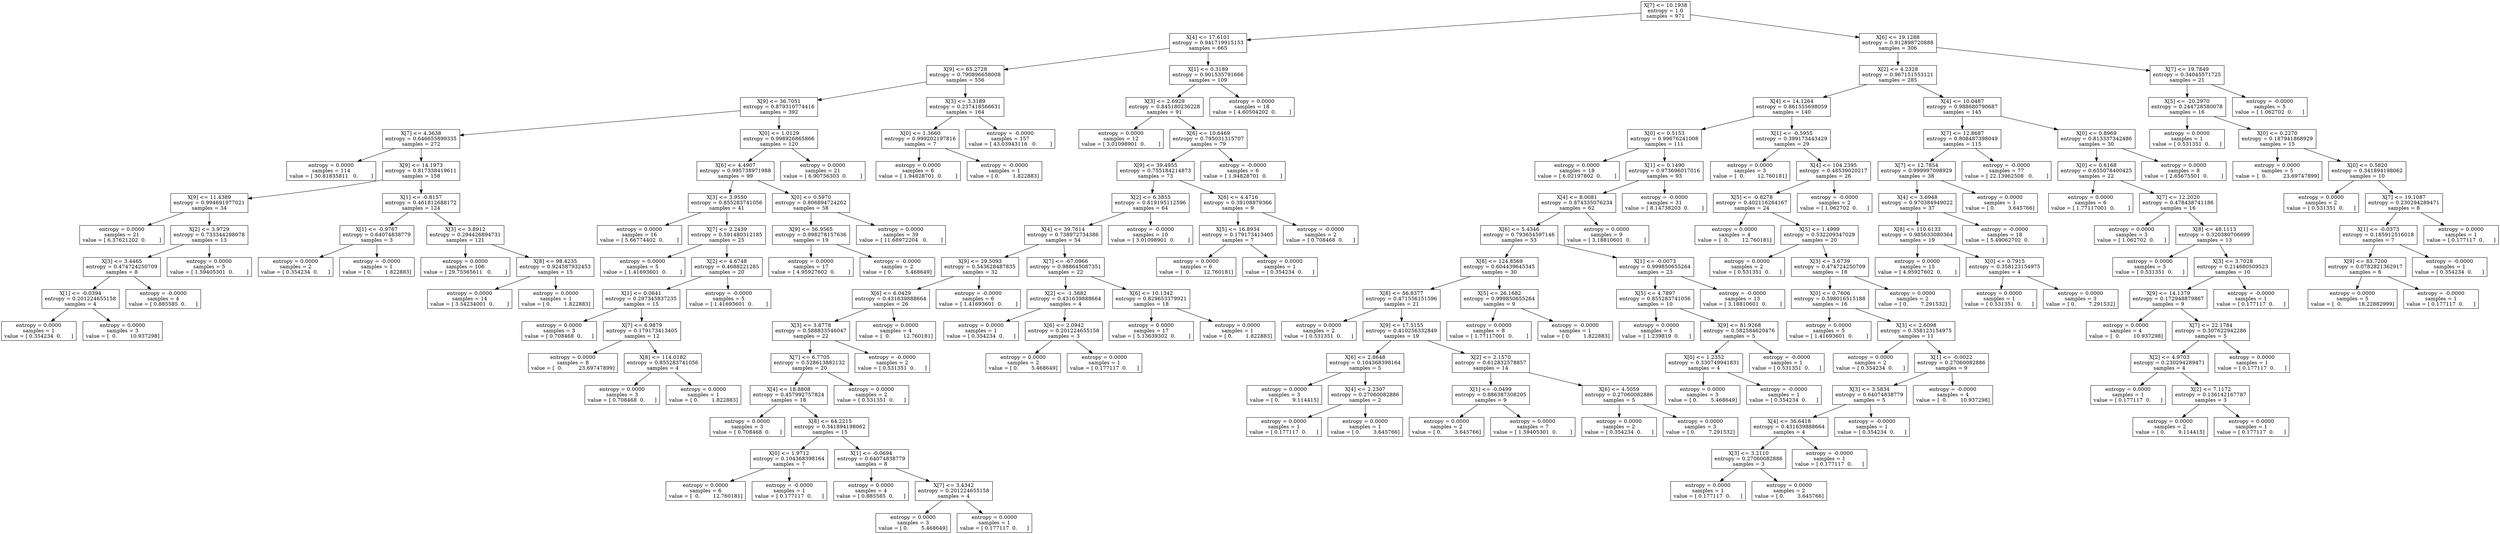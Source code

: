 digraph Tree {
0 [label="X[7] <= 10.1938\nentropy = 1.0\nsamples = 971", shape="box"] ;
1 [label="X[4] <= 17.6101\nentropy = 0.941719915153\nsamples = 665", shape="box"] ;
0 -> 1 ;
2 [label="X[9] <= 65.2728\nentropy = 0.790896658008\nsamples = 556", shape="box"] ;
1 -> 2 ;
3 [label="X[9] <= 36.7051\nentropy = 0.879310774416\nsamples = 392", shape="box"] ;
2 -> 3 ;
4 [label="X[7] <= 4.3638\nentropy = 0.646655899335\nsamples = 272", shape="box"] ;
3 -> 4 ;
5 [label="entropy = 0.0000\nsamples = 114\nvalue = [ 30.81835811   0.        ]", shape="box"] ;
4 -> 5 ;
6 [label="X[9] <= 14.1973\nentropy = 0.817338419611\nsamples = 158", shape="box"] ;
4 -> 6 ;
7 [label="X[9] <= 11.4389\nentropy = 0.994691977021\nsamples = 34", shape="box"] ;
6 -> 7 ;
8 [label="entropy = 0.0000\nsamples = 21\nvalue = [ 6.37621202  0.        ]", shape="box"] ;
7 -> 8 ;
9 [label="X[2] <= 3.9729\nentropy = 0.733344298078\nsamples = 13", shape="box"] ;
7 -> 9 ;
10 [label="X[3] <= 3.4465\nentropy = 0.474724250709\nsamples = 8", shape="box"] ;
9 -> 10 ;
11 [label="X[1] <= -0.0394\nentropy = 0.201224655158\nsamples = 4", shape="box"] ;
10 -> 11 ;
12 [label="entropy = 0.0000\nsamples = 1\nvalue = [ 0.354234  0.      ]", shape="box"] ;
11 -> 12 ;
13 [label="entropy = 0.0000\nsamples = 3\nvalue = [  0.        10.937298]", shape="box"] ;
11 -> 13 ;
14 [label="entropy = -0.0000\nsamples = 4\nvalue = [ 0.885585  0.      ]", shape="box"] ;
10 -> 14 ;
15 [label="entropy = 0.0000\nsamples = 5\nvalue = [ 1.59405301  0.        ]", shape="box"] ;
9 -> 15 ;
16 [label="X[1] <= -0.8157\nentropy = 0.461812688172\nsamples = 124", shape="box"] ;
6 -> 16 ;
17 [label="X[1] <= -0.9767\nentropy = 0.64074838779\nsamples = 3", shape="box"] ;
16 -> 17 ;
18 [label="entropy = 0.0000\nsamples = 2\nvalue = [ 0.354234  0.      ]", shape="box"] ;
17 -> 18 ;
19 [label="entropy = -0.0000\nsamples = 1\nvalue = [ 0.        1.822883]", shape="box"] ;
17 -> 19 ;
20 [label="X[3] <= 3.8912\nentropy = 0.294426894731\nsamples = 121", shape="box"] ;
16 -> 20 ;
21 [label="entropy = 0.0000\nsamples = 106\nvalue = [ 29.75565611   0.        ]", shape="box"] ;
20 -> 21 ;
22 [label="X[8] <= 98.4235\nentropy = 0.924587932453\nsamples = 15", shape="box"] ;
20 -> 22 ;
23 [label="entropy = 0.0000\nsamples = 14\nvalue = [ 3.54234001  0.        ]", shape="box"] ;
22 -> 23 ;
24 [label="entropy = 0.0000\nsamples = 1\nvalue = [ 0.        1.822883]", shape="box"] ;
22 -> 24 ;
25 [label="X[0] <= 1.0129\nentropy = 0.998926865866\nsamples = 120", shape="box"] ;
3 -> 25 ;
26 [label="X[6] <= 4.4907\nentropy = 0.995738971988\nsamples = 99", shape="box"] ;
25 -> 26 ;
27 [label="X[3] <= 3.9550\nentropy = 0.855283741056\nsamples = 41", shape="box"] ;
26 -> 27 ;
28 [label="entropy = 0.0000\nsamples = 16\nvalue = [ 5.66774402  0.        ]", shape="box"] ;
27 -> 28 ;
29 [label="X[7] <= 2.2439\nentropy = 0.591480312185\nsamples = 25", shape="box"] ;
27 -> 29 ;
30 [label="entropy = 0.0000\nsamples = 5\nvalue = [ 1.41693601  0.        ]", shape="box"] ;
29 -> 30 ;
31 [label="X[2] <= 4.6748\nentropy = 0.4688221285\nsamples = 20", shape="box"] ;
29 -> 31 ;
32 [label="X[1] <= 0.0641\nentropy = 0.297345837235\nsamples = 15", shape="box"] ;
31 -> 32 ;
33 [label="entropy = 0.0000\nsamples = 3\nvalue = [ 0.708468  0.      ]", shape="box"] ;
32 -> 33 ;
34 [label="X[7] <= 6.9879\nentropy = 0.179173413405\nsamples = 12", shape="box"] ;
32 -> 34 ;
35 [label="entropy = 0.0000\nsamples = 8\nvalue = [  0.          23.69747899]", shape="box"] ;
34 -> 35 ;
36 [label="X[8] <= 114.0182\nentropy = 0.855283741056\nsamples = 4", shape="box"] ;
34 -> 36 ;
37 [label="entropy = 0.0000\nsamples = 3\nvalue = [ 0.708468  0.      ]", shape="box"] ;
36 -> 37 ;
38 [label="entropy = 0.0000\nsamples = 1\nvalue = [ 0.        1.822883]", shape="box"] ;
36 -> 38 ;
39 [label="entropy = -0.0000\nsamples = 5\nvalue = [ 1.41693601  0.        ]", shape="box"] ;
31 -> 39 ;
40 [label="X[0] <= 0.5970\nentropy = 0.806894724262\nsamples = 58", shape="box"] ;
26 -> 40 ;
41 [label="X[9] <= 56.9565\nentropy = 0.998278157636\nsamples = 19", shape="box"] ;
40 -> 41 ;
42 [label="entropy = 0.0000\nsamples = 17\nvalue = [ 4.95927602  0.        ]", shape="box"] ;
41 -> 42 ;
43 [label="entropy = -0.0000\nsamples = 2\nvalue = [ 0.        5.468649]", shape="box"] ;
41 -> 43 ;
44 [label="entropy = 0.0000\nsamples = 39\nvalue = [ 11.68972204   0.        ]", shape="box"] ;
40 -> 44 ;
45 [label="entropy = 0.0000\nsamples = 21\nvalue = [ 6.90756303  0.        ]", shape="box"] ;
25 -> 45 ;
46 [label="X[3] <= 3.3189\nentropy = 0.237418566631\nsamples = 164", shape="box"] ;
2 -> 46 ;
47 [label="X[0] <= 1.3660\nentropy = 0.999202197816\nsamples = 7", shape="box"] ;
46 -> 47 ;
48 [label="entropy = 0.0000\nsamples = 6\nvalue = [ 1.94828701  0.        ]", shape="box"] ;
47 -> 48 ;
49 [label="entropy = -0.0000\nsamples = 1\nvalue = [ 0.        1.822883]", shape="box"] ;
47 -> 49 ;
50 [label="entropy = -0.0000\nsamples = 157\nvalue = [ 43.03943116   0.        ]", shape="box"] ;
46 -> 50 ;
51 [label="X[1] <= 0.3189\nentropy = 0.901535791666\nsamples = 109", shape="box"] ;
1 -> 51 ;
52 [label="X[3] <= 2.6929\nentropy = 0.845180236228\nsamples = 91", shape="box"] ;
51 -> 52 ;
53 [label="entropy = 0.0000\nsamples = 12\nvalue = [ 3.01098901  0.        ]", shape="box"] ;
52 -> 53 ;
54 [label="X[6] <= 10.6469\nentropy = 0.795031315707\nsamples = 79", shape="box"] ;
52 -> 54 ;
55 [label="X[9] <= 39.4955\nentropy = 0.755184214873\nsamples = 73", shape="box"] ;
54 -> 55 ;
56 [label="X[2] <= 6.3855\nentropy = 0.819195112596\nsamples = 64", shape="box"] ;
55 -> 56 ;
57 [label="X[4] <= 39.7614\nentropy = 0.738972734386\nsamples = 54", shape="box"] ;
56 -> 57 ;
58 [label="X[9] <= 29.5093\nentropy = 0.543628487835\nsamples = 32", shape="box"] ;
57 -> 58 ;
59 [label="X[6] <= 6.0429\nentropy = 0.431639888664\nsamples = 26", shape="box"] ;
58 -> 59 ;
60 [label="X[3] <= 3.8778\nentropy = 0.588833546047\nsamples = 22", shape="box"] ;
59 -> 60 ;
61 [label="X[7] <= 6.7705\nentropy = 0.528613882132\nsamples = 20", shape="box"] ;
60 -> 61 ;
62 [label="X[4] <= 18.8808\nentropy = 0.457992757824\nsamples = 18", shape="box"] ;
61 -> 62 ;
63 [label="entropy = 0.0000\nsamples = 3\nvalue = [ 0.708468  0.      ]", shape="box"] ;
62 -> 63 ;
64 [label="X[8] <= 64.2215\nentropy = 0.341894198062\nsamples = 15", shape="box"] ;
62 -> 64 ;
65 [label="X[0] <= 1.9712\nentropy = 0.104368398164\nsamples = 7", shape="box"] ;
64 -> 65 ;
66 [label="entropy = 0.0000\nsamples = 6\nvalue = [  0.        12.760181]", shape="box"] ;
65 -> 66 ;
67 [label="entropy = -0.0000\nsamples = 1\nvalue = [ 0.177117  0.      ]", shape="box"] ;
65 -> 67 ;
68 [label="X[1] <= -0.0694\nentropy = 0.64074838779\nsamples = 8", shape="box"] ;
64 -> 68 ;
69 [label="entropy = 0.0000\nsamples = 4\nvalue = [ 0.885585  0.      ]", shape="box"] ;
68 -> 69 ;
70 [label="X[7] <= 3.4342\nentropy = 0.201224655158\nsamples = 4", shape="box"] ;
68 -> 70 ;
71 [label="entropy = 0.0000\nsamples = 3\nvalue = [ 0.        5.468649]", shape="box"] ;
70 -> 71 ;
72 [label="entropy = 0.0000\nsamples = 1\nvalue = [ 0.177117  0.      ]", shape="box"] ;
70 -> 72 ;
73 [label="entropy = 0.0000\nsamples = 2\nvalue = [ 0.531351  0.      ]", shape="box"] ;
61 -> 73 ;
74 [label="entropy = -0.0000\nsamples = 2\nvalue = [ 0.531351  0.      ]", shape="box"] ;
60 -> 74 ;
75 [label="entropy = 0.0000\nsamples = 4\nvalue = [  0.        12.760181]", shape="box"] ;
59 -> 75 ;
76 [label="entropy = -0.0000\nsamples = 6\nvalue = [ 1.41693601  0.        ]", shape="box"] ;
58 -> 76 ;
77 [label="X[7] <= -67.0966\nentropy = 0.988645087351\nsamples = 22", shape="box"] ;
57 -> 77 ;
78 [label="X[2] <= -1.3882\nentropy = 0.431639888664\nsamples = 4", shape="box"] ;
77 -> 78 ;
79 [label="entropy = 0.0000\nsamples = 1\nvalue = [ 0.354234  0.      ]", shape="box"] ;
78 -> 79 ;
80 [label="X[6] <= 2.0942\nentropy = 0.201224655158\nsamples = 3", shape="box"] ;
78 -> 80 ;
81 [label="entropy = 0.0000\nsamples = 2\nvalue = [ 0.        5.468649]", shape="box"] ;
80 -> 81 ;
82 [label="entropy = 0.0000\nsamples = 1\nvalue = [ 0.177117  0.      ]", shape="box"] ;
80 -> 82 ;
83 [label="X[6] <= 10.1342\nentropy = 0.829653379921\nsamples = 18", shape="box"] ;
77 -> 83 ;
84 [label="entropy = 0.0000\nsamples = 17\nvalue = [ 5.13639302  0.        ]", shape="box"] ;
83 -> 84 ;
85 [label="entropy = 0.0000\nsamples = 1\nvalue = [ 0.        1.822883]", shape="box"] ;
83 -> 85 ;
86 [label="entropy = -0.0000\nsamples = 10\nvalue = [ 3.01098901  0.        ]", shape="box"] ;
56 -> 86 ;
87 [label="X[6] <= 4.4716\nentropy = 0.39108879366\nsamples = 9", shape="box"] ;
55 -> 87 ;
88 [label="X[5] <= 16.8934\nentropy = 0.179173413405\nsamples = 7", shape="box"] ;
87 -> 88 ;
89 [label="entropy = 0.0000\nsamples = 6\nvalue = [  0.        12.760181]", shape="box"] ;
88 -> 89 ;
90 [label="entropy = 0.0000\nsamples = 1\nvalue = [ 0.354234  0.      ]", shape="box"] ;
88 -> 90 ;
91 [label="entropy = -0.0000\nsamples = 2\nvalue = [ 0.708468  0.      ]", shape="box"] ;
87 -> 91 ;
92 [label="entropy = -0.0000\nsamples = 6\nvalue = [ 1.94828701  0.        ]", shape="box"] ;
54 -> 92 ;
93 [label="entropy = 0.0000\nsamples = 18\nvalue = [ 4.60504202  0.        ]", shape="box"] ;
51 -> 93 ;
94 [label="X[6] <= 19.1288\nentropy = 0.912898720888\nsamples = 306", shape="box"] ;
0 -> 94 ;
95 [label="X[2] <= 4.2328\nentropy = 0.967151553121\nsamples = 285", shape="box"] ;
94 -> 95 ;
96 [label="X[4] <= 14.1264\nentropy = 0.861555698059\nsamples = 140", shape="box"] ;
95 -> 96 ;
97 [label="X[0] <= 0.5153\nentropy = 0.99676241008\nsamples = 111", shape="box"] ;
96 -> 97 ;
98 [label="entropy = 0.0000\nsamples = 18\nvalue = [ 6.02197802  0.        ]", shape="box"] ;
97 -> 98 ;
99 [label="X[1] <= 0.1490\nentropy = 0.973696017016\nsamples = 93", shape="box"] ;
97 -> 99 ;
100 [label="X[4] <= 8.0081\nentropy = 0.874335076234\nsamples = 62", shape="box"] ;
99 -> 100 ;
101 [label="X[6] <= 5.4346\nentropy = 0.793654597146\nsamples = 53", shape="box"] ;
100 -> 101 ;
102 [label="X[8] <= 124.8569\nentropy = 0.604439645345\nsamples = 30", shape="box"] ;
101 -> 102 ;
103 [label="X[8] <= 56.8377\nentropy = 0.471556151596\nsamples = 21", shape="box"] ;
102 -> 103 ;
104 [label="entropy = 0.0000\nsamples = 2\nvalue = [ 0.531351  0.      ]", shape="box"] ;
103 -> 104 ;
105 [label="X[9] <= 17.5155\nentropy = 0.410256332849\nsamples = 19", shape="box"] ;
103 -> 105 ;
106 [label="X[6] <= 2.8648\nentropy = 0.104368398164\nsamples = 5", shape="box"] ;
105 -> 106 ;
107 [label="entropy = 0.0000\nsamples = 3\nvalue = [ 0.        9.114415]", shape="box"] ;
106 -> 107 ;
108 [label="X[4] <= 2.2307\nentropy = 0.27060082886\nsamples = 2", shape="box"] ;
106 -> 108 ;
109 [label="entropy = 0.0000\nsamples = 1\nvalue = [ 0.177117  0.      ]", shape="box"] ;
108 -> 109 ;
110 [label="entropy = 0.0000\nsamples = 1\nvalue = [ 0.        3.645766]", shape="box"] ;
108 -> 110 ;
111 [label="X[2] <= 2.1570\nentropy = 0.612832578857\nsamples = 14", shape="box"] ;
105 -> 111 ;
112 [label="X[1] <= -0.0499\nentropy = 0.886387308205\nsamples = 9", shape="box"] ;
111 -> 112 ;
113 [label="entropy = 0.0000\nsamples = 2\nvalue = [ 0.        3.645766]", shape="box"] ;
112 -> 113 ;
114 [label="entropy = 0.0000\nsamples = 7\nvalue = [ 1.59405301  0.        ]", shape="box"] ;
112 -> 114 ;
115 [label="X[6] <= 4.5059\nentropy = 0.27060082886\nsamples = 5", shape="box"] ;
111 -> 115 ;
116 [label="entropy = 0.0000\nsamples = 2\nvalue = [ 0.354234  0.      ]", shape="box"] ;
115 -> 116 ;
117 [label="entropy = 0.0000\nsamples = 3\nvalue = [ 0.        7.291532]", shape="box"] ;
115 -> 117 ;
118 [label="X[5] <= 26.1682\nentropy = 0.999850655264\nsamples = 9", shape="box"] ;
102 -> 118 ;
119 [label="entropy = 0.0000\nsamples = 8\nvalue = [ 1.77117001  0.        ]", shape="box"] ;
118 -> 119 ;
120 [label="entropy = -0.0000\nsamples = 1\nvalue = [ 0.        1.822883]", shape="box"] ;
118 -> 120 ;
121 [label="X[1] <= -0.0073\nentropy = 0.999850655264\nsamples = 23", shape="box"] ;
101 -> 121 ;
122 [label="X[5] <= 4.7897\nentropy = 0.855283741056\nsamples = 10", shape="box"] ;
121 -> 122 ;
123 [label="entropy = 0.0000\nsamples = 5\nvalue = [ 1.239819  0.      ]", shape="box"] ;
122 -> 123 ;
124 [label="X[9] <= 81.9268\nentropy = 0.582584620476\nsamples = 5", shape="box"] ;
122 -> 124 ;
125 [label="X[0] <= 1.2352\nentropy = 0.330749941831\nsamples = 4", shape="box"] ;
124 -> 125 ;
126 [label="entropy = 0.0000\nsamples = 3\nvalue = [ 0.        5.468649]", shape="box"] ;
125 -> 126 ;
127 [label="entropy = -0.0000\nsamples = 1\nvalue = [ 0.354234  0.      ]", shape="box"] ;
125 -> 127 ;
128 [label="entropy = -0.0000\nsamples = 1\nvalue = [ 0.531351  0.      ]", shape="box"] ;
124 -> 128 ;
129 [label="entropy = -0.0000\nsamples = 13\nvalue = [ 3.18810601  0.        ]", shape="box"] ;
121 -> 129 ;
130 [label="entropy = 0.0000\nsamples = 9\nvalue = [ 3.18810601  0.        ]", shape="box"] ;
100 -> 130 ;
131 [label="entropy = -0.0000\nsamples = 31\nvalue = [ 8.14738203  0.        ]", shape="box"] ;
99 -> 131 ;
132 [label="X[1] <= -0.5955\nentropy = 0.399173443429\nsamples = 29", shape="box"] ;
96 -> 132 ;
133 [label="entropy = 0.0000\nsamples = 3\nvalue = [  0.        12.760181]", shape="box"] ;
132 -> 133 ;
134 [label="X[4] <= 104.2395\nentropy = 0.48539020217\nsamples = 26", shape="box"] ;
132 -> 134 ;
135 [label="X[5] <= -0.8278\nentropy = 0.402116264167\nsamples = 24", shape="box"] ;
134 -> 135 ;
136 [label="entropy = 0.0000\nsamples = 4\nvalue = [  0.        12.760181]", shape="box"] ;
135 -> 136 ;
137 [label="X[5] <= 1.4999\nentropy = 0.532209347029\nsamples = 20", shape="box"] ;
135 -> 137 ;
138 [label="entropy = 0.0000\nsamples = 2\nvalue = [ 0.531351  0.      ]", shape="box"] ;
137 -> 138 ;
139 [label="X[3] <= 3.6739\nentropy = 0.474724250709\nsamples = 18", shape="box"] ;
137 -> 139 ;
140 [label="X[0] <= 0.7606\nentropy = 0.598016515188\nsamples = 16", shape="box"] ;
139 -> 140 ;
141 [label="entropy = 0.0000\nsamples = 5\nvalue = [ 1.41693601  0.        ]", shape="box"] ;
140 -> 141 ;
142 [label="X[3] <= 2.6098\nentropy = 0.358123154975\nsamples = 11", shape="box"] ;
140 -> 142 ;
143 [label="entropy = 0.0000\nsamples = 2\nvalue = [ 0.354234  0.      ]", shape="box"] ;
142 -> 143 ;
144 [label="X[1] <= -0.0022\nentropy = 0.27060082886\nsamples = 9", shape="box"] ;
142 -> 144 ;
145 [label="X[3] <= 3.5834\nentropy = 0.64074838779\nsamples = 5", shape="box"] ;
144 -> 145 ;
146 [label="X[4] <= 36.6418\nentropy = 0.431639888664\nsamples = 4", shape="box"] ;
145 -> 146 ;
147 [label="X[3] <= 3.2110\nentropy = 0.27060082886\nsamples = 3", shape="box"] ;
146 -> 147 ;
148 [label="entropy = 0.0000\nsamples = 1\nvalue = [ 0.177117  0.      ]", shape="box"] ;
147 -> 148 ;
149 [label="entropy = 0.0000\nsamples = 2\nvalue = [ 0.        3.645766]", shape="box"] ;
147 -> 149 ;
150 [label="entropy = -0.0000\nsamples = 1\nvalue = [ 0.177117  0.      ]", shape="box"] ;
146 -> 150 ;
151 [label="entropy = -0.0000\nsamples = 1\nvalue = [ 0.354234  0.      ]", shape="box"] ;
145 -> 151 ;
152 [label="entropy = -0.0000\nsamples = 4\nvalue = [  0.        10.937298]", shape="box"] ;
144 -> 152 ;
153 [label="entropy = 0.0000\nsamples = 2\nvalue = [ 0.        7.291532]", shape="box"] ;
139 -> 153 ;
154 [label="entropy = -0.0000\nsamples = 2\nvalue = [ 1.062702  0.      ]", shape="box"] ;
134 -> 154 ;
155 [label="X[4] <= 10.0487\nentropy = 0.988680790687\nsamples = 145", shape="box"] ;
95 -> 155 ;
156 [label="X[7] <= 12.8687\nentropy = 0.808487398049\nsamples = 115", shape="box"] ;
155 -> 156 ;
157 [label="X[7] <= 12.7854\nentropy = 0.999997098929\nsamples = 38", shape="box"] ;
156 -> 157 ;
158 [label="X[4] <= 3.6948\nentropy = 0.970384949022\nsamples = 37", shape="box"] ;
157 -> 158 ;
159 [label="X[8] <= 110.6133\nentropy = 0.985633080364\nsamples = 19", shape="box"] ;
158 -> 159 ;
160 [label="entropy = 0.0000\nsamples = 15\nvalue = [ 4.95927602  0.        ]", shape="box"] ;
159 -> 160 ;
161 [label="X[0] <= 0.7915\nentropy = 0.358123154975\nsamples = 4", shape="box"] ;
159 -> 161 ;
162 [label="entropy = 0.0000\nsamples = 1\nvalue = [ 0.531351  0.      ]", shape="box"] ;
161 -> 162 ;
163 [label="entropy = 0.0000\nsamples = 3\nvalue = [ 0.        7.291532]", shape="box"] ;
161 -> 163 ;
164 [label="entropy = -0.0000\nsamples = 18\nvalue = [ 5.49062702  0.        ]", shape="box"] ;
158 -> 164 ;
165 [label="entropy = 0.0000\nsamples = 1\nvalue = [ 0.        3.645766]", shape="box"] ;
157 -> 165 ;
166 [label="entropy = -0.0000\nsamples = 77\nvalue = [ 22.13962508   0.        ]", shape="box"] ;
156 -> 166 ;
167 [label="X[0] <= 0.8969\nentropy = 0.813337342486\nsamples = 30", shape="box"] ;
155 -> 167 ;
168 [label="X[0] <= 0.6168\nentropy = 0.655078400425\nsamples = 22", shape="box"] ;
167 -> 168 ;
169 [label="entropy = 0.0000\nsamples = 6\nvalue = [ 1.77117001  0.        ]", shape="box"] ;
168 -> 169 ;
170 [label="X[7] <= 12.2020\nentropy = 0.478438741186\nsamples = 16", shape="box"] ;
168 -> 170 ;
171 [label="entropy = 0.0000\nsamples = 3\nvalue = [ 1.062702  0.      ]", shape="box"] ;
170 -> 171 ;
172 [label="X[8] <= 48.1113\nentropy = 0.320380706699\nsamples = 13", shape="box"] ;
170 -> 172 ;
173 [label="entropy = 0.0000\nsamples = 3\nvalue = [ 0.531351  0.      ]", shape="box"] ;
172 -> 173 ;
174 [label="X[3] <= 3.7028\nentropy = 0.214680509523\nsamples = 10", shape="box"] ;
172 -> 174 ;
175 [label="X[9] <= 14.1379\nentropy = 0.172948879867\nsamples = 9", shape="box"] ;
174 -> 175 ;
176 [label="entropy = 0.0000\nsamples = 4\nvalue = [  0.        10.937298]", shape="box"] ;
175 -> 176 ;
177 [label="X[7] <= 22.1784\nentropy = 0.307622942286\nsamples = 5", shape="box"] ;
175 -> 177 ;
178 [label="X[2] <= 4.9703\nentropy = 0.230294289471\nsamples = 4", shape="box"] ;
177 -> 178 ;
179 [label="entropy = 0.0000\nsamples = 1\nvalue = [ 0.177117  0.      ]", shape="box"] ;
178 -> 179 ;
180 [label="X[2] <= 7.1172\nentropy = 0.136142167787\nsamples = 3", shape="box"] ;
178 -> 180 ;
181 [label="entropy = 0.0000\nsamples = 2\nvalue = [ 0.        9.114415]", shape="box"] ;
180 -> 181 ;
182 [label="entropy = 0.0000\nsamples = 1\nvalue = [ 0.177117  0.      ]", shape="box"] ;
180 -> 182 ;
183 [label="entropy = 0.0000\nsamples = 1\nvalue = [ 0.177117  0.      ]", shape="box"] ;
177 -> 183 ;
184 [label="entropy = -0.0000\nsamples = 1\nvalue = [ 0.177117  0.      ]", shape="box"] ;
174 -> 184 ;
185 [label="entropy = 0.0000\nsamples = 8\nvalue = [ 2.65675501  0.        ]", shape="box"] ;
167 -> 185 ;
186 [label="X[7] <= 19.7849\nentropy = 0.34045571725\nsamples = 21", shape="box"] ;
94 -> 186 ;
187 [label="X[5] <= -20.2970\nentropy = 0.244728580078\nsamples = 16", shape="box"] ;
186 -> 187 ;
188 [label="entropy = 0.0000\nsamples = 1\nvalue = [ 0.531351  0.      ]", shape="box"] ;
187 -> 188 ;
189 [label="X[0] <= 0.2270\nentropy = 0.187941868929\nsamples = 15", shape="box"] ;
187 -> 189 ;
190 [label="entropy = 0.0000\nsamples = 5\nvalue = [  0.          23.69747899]", shape="box"] ;
189 -> 190 ;
191 [label="X[0] <= 0.5820\nentropy = 0.341894198062\nsamples = 10", shape="box"] ;
189 -> 191 ;
192 [label="entropy = 0.0000\nsamples = 2\nvalue = [ 0.531351  0.      ]", shape="box"] ;
191 -> 192 ;
193 [label="X[7] <= 19.1087\nentropy = 0.230294289471\nsamples = 8", shape="box"] ;
191 -> 193 ;
194 [label="X[1] <= -0.0373\nentropy = 0.185912516018\nsamples = 7", shape="box"] ;
193 -> 194 ;
195 [label="X[9] <= 83.7200\nentropy = 0.0782821362917\nsamples = 6", shape="box"] ;
194 -> 195 ;
196 [label="entropy = 0.0000\nsamples = 5\nvalue = [  0.          18.22882999]", shape="box"] ;
195 -> 196 ;
197 [label="entropy = -0.0000\nsamples = 1\nvalue = [ 0.177117  0.      ]", shape="box"] ;
195 -> 197 ;
198 [label="entropy = -0.0000\nsamples = 1\nvalue = [ 0.354234  0.      ]", shape="box"] ;
194 -> 198 ;
199 [label="entropy = 0.0000\nsamples = 1\nvalue = [ 0.177117  0.      ]", shape="box"] ;
193 -> 199 ;
200 [label="entropy = -0.0000\nsamples = 5\nvalue = [ 1.062702  0.      ]", shape="box"] ;
186 -> 200 ;
}